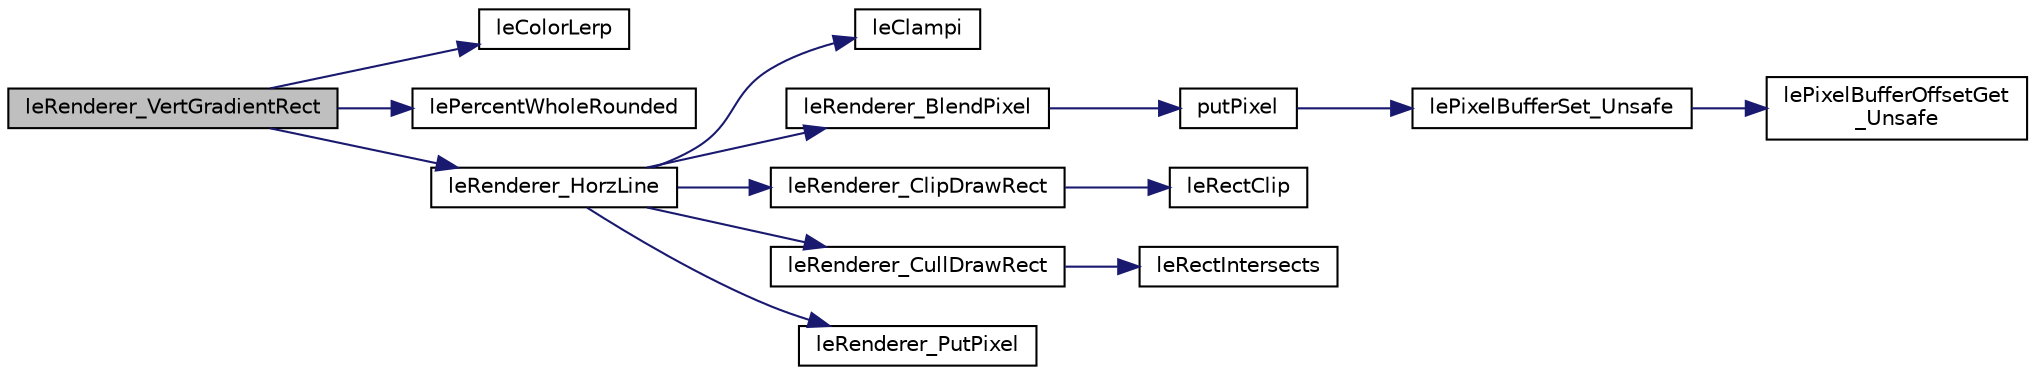 digraph "leRenderer_VertGradientRect"
{
 // LATEX_PDF_SIZE
  edge [fontname="Helvetica",fontsize="10",labelfontname="Helvetica",labelfontsize="10"];
  node [fontname="Helvetica",fontsize="10",shape=record];
  rankdir="LR";
  Node1 [label="leRenderer_VertGradientRect",height=0.2,width=0.4,color="black", fillcolor="grey75", style="filled", fontcolor="black",tooltip=" "];
  Node1 -> Node2 [color="midnightblue",fontsize="10",style="solid",fontname="Helvetica"];
  Node2 [label="leColorLerp",height=0.2,width=0.4,color="black", fillcolor="white", style="filled",URL="$legato__color_8h.html#acc19c88f0f14b3b55aa02a640cea9b93",tooltip=" "];
  Node1 -> Node3 [color="midnightblue",fontsize="10",style="solid",fontname="Helvetica"];
  Node3 [label="lePercentWholeRounded",height=0.2,width=0.4,color="black", fillcolor="white", style="filled",URL="$legato__math_8c.html#a625def1d81005b780146a76bca77ee43",tooltip=" "];
  Node1 -> Node4 [color="midnightblue",fontsize="10",style="solid",fontname="Helvetica"];
  Node4 [label="leRenderer_HorzLine",height=0.2,width=0.4,color="black", fillcolor="white", style="filled",URL="$legato__draw__line_8c.html#a904f5edae621f46e126b138af87b4ccf",tooltip=" "];
  Node4 -> Node5 [color="midnightblue",fontsize="10",style="solid",fontname="Helvetica"];
  Node5 [label="leClampi",height=0.2,width=0.4,color="black", fillcolor="white", style="filled",URL="$legato__math_8c.html#affae9f4108ffcaa4874007c797638977",tooltip=" "];
  Node4 -> Node6 [color="midnightblue",fontsize="10",style="solid",fontname="Helvetica"];
  Node6 [label="leRenderer_BlendPixel",height=0.2,width=0.4,color="black", fillcolor="white", style="filled",URL="$legato__draw_8c.html#af81f2f4cfe7f8a0412174677151a41b8",tooltip=" "];
  Node6 -> Node7 [color="midnightblue",fontsize="10",style="solid",fontname="Helvetica"];
  Node7 [label="putPixel",height=0.2,width=0.4,color="black", fillcolor="white", style="filled",URL="$legato__draw_8c.html#a44d112db78ddddd19c61056a816967f6",tooltip=" "];
  Node7 -> Node8 [color="midnightblue",fontsize="10",style="solid",fontname="Helvetica"];
  Node8 [label="lePixelBufferSet_Unsafe",height=0.2,width=0.4,color="black", fillcolor="white", style="filled",URL="$legato__pixelbuffer_8c.html#a59ec7b62436ec8e72b5627c4ac04e4e5",tooltip=" "];
  Node8 -> Node9 [color="midnightblue",fontsize="10",style="solid",fontname="Helvetica"];
  Node9 [label="lePixelBufferOffsetGet\l_Unsafe",height=0.2,width=0.4,color="black", fillcolor="white", style="filled",URL="$legato__pixelbuffer_8c.html#a4755b271a3f8b3550828220a46ff39e8",tooltip=" "];
  Node4 -> Node10 [color="midnightblue",fontsize="10",style="solid",fontname="Helvetica"];
  Node10 [label="leRenderer_ClipDrawRect",height=0.2,width=0.4,color="black", fillcolor="white", style="filled",URL="$legato__renderer_8c.html#ac36b73cb9733f69bd771a3cdf4131c8c",tooltip=" "];
  Node10 -> Node11 [color="midnightblue",fontsize="10",style="solid",fontname="Helvetica"];
  Node11 [label="leRectClip",height=0.2,width=0.4,color="black", fillcolor="white", style="filled",URL="$legato__rect_8c.html#ac19d2a378a0bed1eb149afa2c07256be",tooltip=" "];
  Node4 -> Node12 [color="midnightblue",fontsize="10",style="solid",fontname="Helvetica"];
  Node12 [label="leRenderer_CullDrawRect",height=0.2,width=0.4,color="black", fillcolor="white", style="filled",URL="$legato__renderer_8c.html#a44a51a15a56b9b06042807e28ccdbfa9",tooltip=" "];
  Node12 -> Node13 [color="midnightblue",fontsize="10",style="solid",fontname="Helvetica"];
  Node13 [label="leRectIntersects",height=0.2,width=0.4,color="black", fillcolor="white", style="filled",URL="$legato__rect_8c.html#a3ae2e8d6ed6a3a5af11b9273fb02195d",tooltip=" "];
  Node4 -> Node14 [color="midnightblue",fontsize="10",style="solid",fontname="Helvetica"];
  Node14 [label="leRenderer_PutPixel",height=0.2,width=0.4,color="black", fillcolor="white", style="filled",URL="$legato__draw_8c.html#a5bd8b3cb9a506b9253c8f3dcf1b8df31",tooltip=" "];
}
